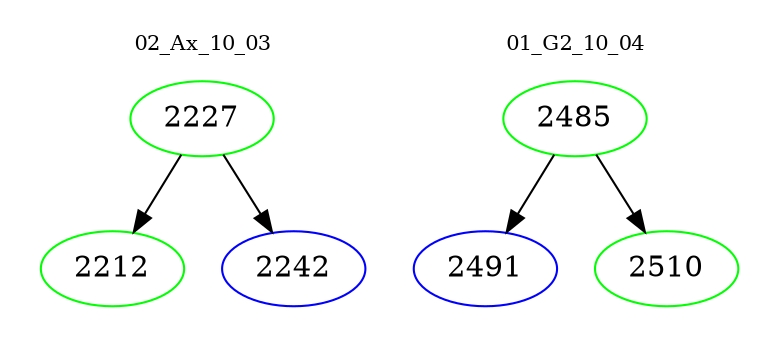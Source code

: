 digraph{
subgraph cluster_0 {
color = white
label = "02_Ax_10_03";
fontsize=10;
T0_2227 [label="2227", color="green"]
T0_2227 -> T0_2212 [color="black"]
T0_2212 [label="2212", color="green"]
T0_2227 -> T0_2242 [color="black"]
T0_2242 [label="2242", color="blue"]
}
subgraph cluster_1 {
color = white
label = "01_G2_10_04";
fontsize=10;
T1_2485 [label="2485", color="green"]
T1_2485 -> T1_2491 [color="black"]
T1_2491 [label="2491", color="blue"]
T1_2485 -> T1_2510 [color="black"]
T1_2510 [label="2510", color="green"]
}
}

